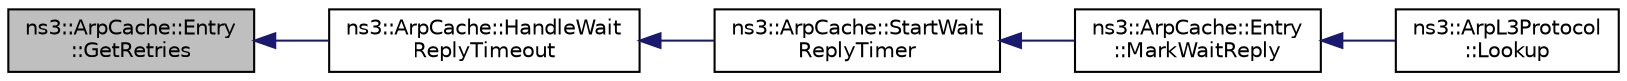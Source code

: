 digraph "ns3::ArpCache::Entry::GetRetries"
{
  edge [fontname="Helvetica",fontsize="10",labelfontname="Helvetica",labelfontsize="10"];
  node [fontname="Helvetica",fontsize="10",shape=record];
  rankdir="LR";
  Node1 [label="ns3::ArpCache::Entry\l::GetRetries",height=0.2,width=0.4,color="black", fillcolor="grey75", style="filled", fontcolor="black"];
  Node1 -> Node2 [dir="back",color="midnightblue",fontsize="10",style="solid"];
  Node2 [label="ns3::ArpCache::HandleWait\lReplyTimeout",height=0.2,width=0.4,color="black", fillcolor="white", style="filled",URL="$d4/d81/classns3_1_1ArpCache.html#a8922ac0806811b42957bfc68a3ccf1c6"];
  Node2 -> Node3 [dir="back",color="midnightblue",fontsize="10",style="solid"];
  Node3 [label="ns3::ArpCache::StartWait\lReplyTimer",height=0.2,width=0.4,color="black", fillcolor="white", style="filled",URL="$d4/d81/classns3_1_1ArpCache.html#ada18c1c06844b8e43201d3d7a3a61098"];
  Node3 -> Node4 [dir="back",color="midnightblue",fontsize="10",style="solid"];
  Node4 [label="ns3::ArpCache::Entry\l::MarkWaitReply",height=0.2,width=0.4,color="black", fillcolor="white", style="filled",URL="$d9/d44/classns3_1_1ArpCache_1_1Entry.html#acc7c577b6f2dd4db007f596ccdb3f0da"];
  Node4 -> Node5 [dir="back",color="midnightblue",fontsize="10",style="solid"];
  Node5 [label="ns3::ArpL3Protocol\l::Lookup",height=0.2,width=0.4,color="black", fillcolor="white", style="filled",URL="$de/d05/classns3_1_1ArpL3Protocol.html#a11df282c1ae9cd812160b309fafc73d1",tooltip="Perform an ARP lookup. "];
}
